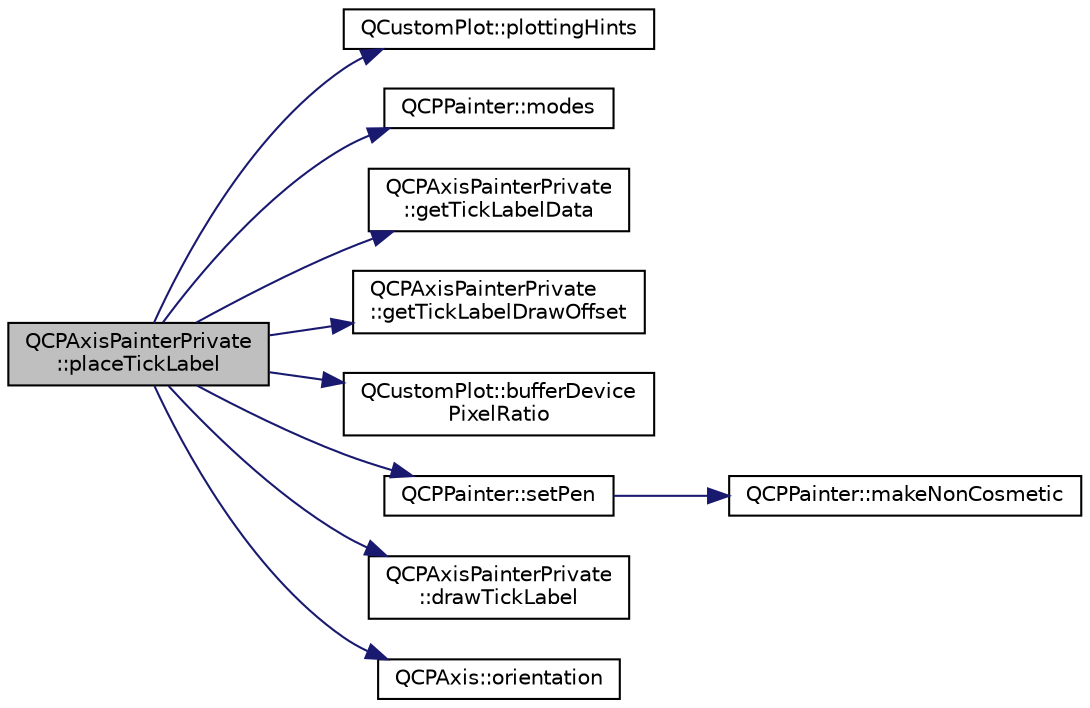 digraph "QCPAxisPainterPrivate::placeTickLabel"
{
  edge [fontname="Helvetica",fontsize="10",labelfontname="Helvetica",labelfontsize="10"];
  node [fontname="Helvetica",fontsize="10",shape=record];
  rankdir="LR";
  Node72 [label="QCPAxisPainterPrivate\l::placeTickLabel",height=0.2,width=0.4,color="black", fillcolor="grey75", style="filled", fontcolor="black"];
  Node72 -> Node73 [color="midnightblue",fontsize="10",style="solid",fontname="Helvetica"];
  Node73 [label="QCustomPlot::plottingHints",height=0.2,width=0.4,color="black", fillcolor="white", style="filled",URL="$class_q_custom_plot.html#ac724f4075822f74f7b676a790095b877"];
  Node72 -> Node74 [color="midnightblue",fontsize="10",style="solid",fontname="Helvetica"];
  Node74 [label="QCPPainter::modes",height=0.2,width=0.4,color="black", fillcolor="white", style="filled",URL="$class_q_c_p_painter.html#aef102658219b24165f7ee2aad1b9e48f"];
  Node72 -> Node75 [color="midnightblue",fontsize="10",style="solid",fontname="Helvetica"];
  Node75 [label="QCPAxisPainterPrivate\l::getTickLabelData",height=0.2,width=0.4,color="black", fillcolor="white", style="filled",URL="$class_q_c_p_axis_painter_private.html#a5331f78e398da5442767c261578da502"];
  Node72 -> Node76 [color="midnightblue",fontsize="10",style="solid",fontname="Helvetica"];
  Node76 [label="QCPAxisPainterPrivate\l::getTickLabelDrawOffset",height=0.2,width=0.4,color="black", fillcolor="white", style="filled",URL="$class_q_c_p_axis_painter_private.html#a6205b60c7d305854ffd7602139433f6e"];
  Node72 -> Node77 [color="midnightblue",fontsize="10",style="solid",fontname="Helvetica"];
  Node77 [label="QCustomPlot::bufferDevice\lPixelRatio",height=0.2,width=0.4,color="black", fillcolor="white", style="filled",URL="$class_q_custom_plot.html#a53d35abe0f576f9838cde5d0bee47657"];
  Node72 -> Node78 [color="midnightblue",fontsize="10",style="solid",fontname="Helvetica"];
  Node78 [label="QCPPainter::setPen",height=0.2,width=0.4,color="black", fillcolor="white", style="filled",URL="$class_q_c_p_painter.html#af9c7a4cd1791403901f8c5b82a150195"];
  Node78 -> Node79 [color="midnightblue",fontsize="10",style="solid",fontname="Helvetica"];
  Node79 [label="QCPPainter::makeNonCosmetic",height=0.2,width=0.4,color="black", fillcolor="white", style="filled",URL="$class_q_c_p_painter.html#a7e63fbcf47e35c6f2ecd11b8fef7c7d8"];
  Node72 -> Node80 [color="midnightblue",fontsize="10",style="solid",fontname="Helvetica"];
  Node80 [label="QCPAxisPainterPrivate\l::drawTickLabel",height=0.2,width=0.4,color="black", fillcolor="white", style="filled",URL="$class_q_c_p_axis_painter_private.html#aab666e1d85b234afbc88076c7ba9424a"];
  Node72 -> Node81 [color="midnightblue",fontsize="10",style="solid",fontname="Helvetica"];
  Node81 [label="QCPAxis::orientation",height=0.2,width=0.4,color="black", fillcolor="white", style="filled",URL="$class_q_c_p_axis.html#ab988ef4538e2655bb77bd138189cd42e"];
}
